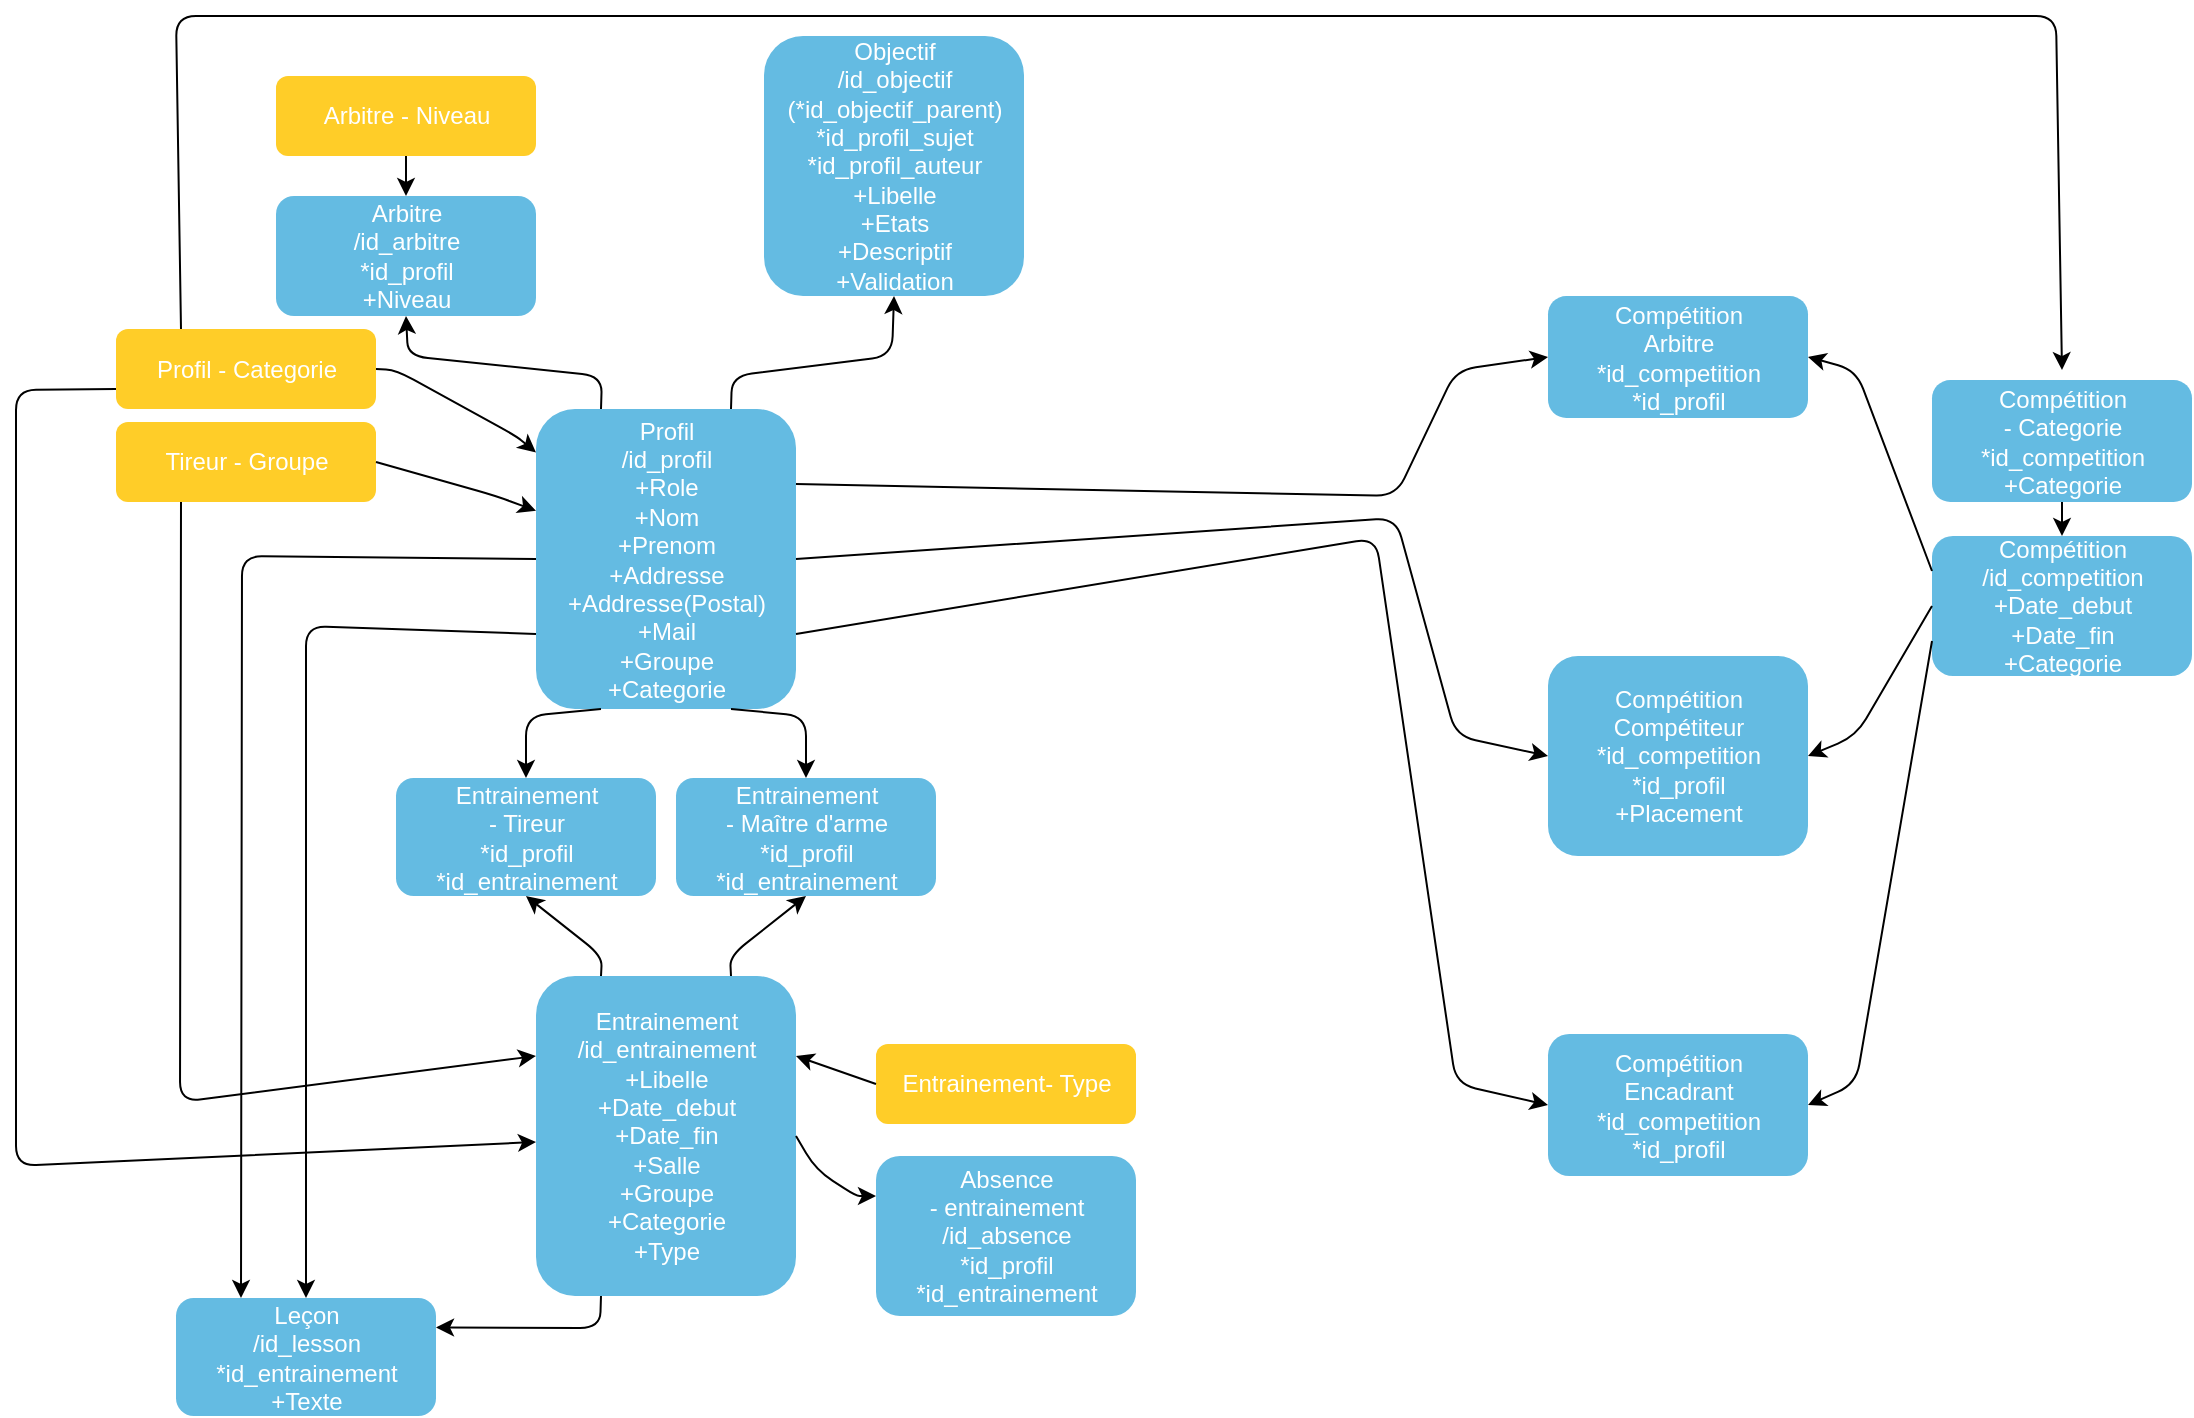 <mxfile version="10.8.4" type="device"><diagram id="6a731a19-8d31-9384-78a2-239565b7b9f0" name="Page-1"><mxGraphModel dx="1376" dy="1599" grid="1" gridSize="10" guides="1" tooltips="1" connect="1" arrows="1" fold="1" page="1" pageScale="1" pageWidth="1169" pageHeight="827" background="#ffffff" math="0" shadow="0"><root><mxCell id="0"/><mxCell id="1" parent="0"/><mxCell id="6vb3OIL5H_ME7FWsFCTc-1542" value="&lt;div&gt;Profil&lt;/div&gt;&lt;div&gt;/id_profil&lt;/div&gt;&lt;div&gt;+Role&lt;br&gt;&lt;/div&gt;&lt;div&gt;+Nom&lt;/div&gt;&lt;div&gt;+Prenom&lt;/div&gt;&lt;div&gt;+Addresse&lt;/div&gt;&lt;div&gt;+Addresse(Postal)&lt;/div&gt;&lt;div&gt;+Mail&lt;/div&gt;&lt;div&gt;&lt;div&gt;+Groupe&lt;/div&gt;&lt;div&gt;+Categorie&lt;/div&gt;&lt;/div&gt;" style="rounded=1;fillColor=#64BBE2;strokeColor=none;strokeWidth=3;shadow=0;html=1;fontColor=#FFFFFF;" vertex="1" parent="1"><mxGeometry x="340" y="96.5" width="130" height="150" as="geometry"/></mxCell><mxCell id="6vb3OIL5H_ME7FWsFCTc-1543" value="&lt;div&gt;Leçon&lt;/div&gt;&lt;div&gt;/id_lesson&lt;/div&gt;&lt;div&gt;*id_entrainement&lt;/div&gt;&lt;div&gt;+Texte&lt;/div&gt;" style="rounded=1;fillColor=#64BBE2;strokeColor=none;strokeWidth=3;shadow=0;html=1;fontColor=#FFFFFF;" vertex="1" parent="1"><mxGeometry x="160" y="541" width="130" height="59" as="geometry"/></mxCell><mxCell id="6vb3OIL5H_ME7FWsFCTc-1545" value="" style="endArrow=classic;html=1;entryX=0.25;entryY=0;entryDx=0;entryDy=0;exitX=0;exitY=0.5;exitDx=0;exitDy=0;" edge="1" parent="1" source="6vb3OIL5H_ME7FWsFCTc-1542" target="6vb3OIL5H_ME7FWsFCTc-1543"><mxGeometry width="50" height="50" relative="1" as="geometry"><mxPoint x="250" y="461" as="sourcePoint"/><mxPoint x="300" y="411" as="targetPoint"/><Array as="points"><mxPoint x="193" y="170"/></Array></mxGeometry></mxCell><mxCell id="6vb3OIL5H_ME7FWsFCTc-1546" value="" style="endArrow=classic;html=1;exitX=0;exitY=0.75;exitDx=0;exitDy=0;" edge="1" parent="1" source="6vb3OIL5H_ME7FWsFCTc-1542" target="6vb3OIL5H_ME7FWsFCTc-1543"><mxGeometry width="50" height="50" relative="1" as="geometry"><mxPoint x="329.897" y="150.931" as="sourcePoint"/><mxPoint x="292.655" y="330.931" as="targetPoint"/><Array as="points"><mxPoint x="225" y="205"/></Array></mxGeometry></mxCell><mxCell id="6vb3OIL5H_ME7FWsFCTc-1547" value="&lt;div&gt;Entrainement&lt;/div&gt;&lt;div&gt; - Tireur&lt;/div&gt;&lt;div&gt;*id_profil&lt;/div&gt;&lt;div&gt;*id_entrainement&lt;/div&gt;" style="rounded=1;fillColor=#64BBE2;strokeColor=none;strokeWidth=3;shadow=0;html=1;fontColor=#FFFFFF;" vertex="1" parent="1"><mxGeometry x="270" y="281" width="130" height="59" as="geometry"/></mxCell><mxCell id="6vb3OIL5H_ME7FWsFCTc-1548" value="" style="endArrow=classic;html=1;entryX=0.5;entryY=0;entryDx=0;entryDy=0;exitX=0.25;exitY=1;exitDx=0;exitDy=0;" edge="1" parent="1" source="6vb3OIL5H_ME7FWsFCTc-1542" target="6vb3OIL5H_ME7FWsFCTc-1547"><mxGeometry width="50" height="50" relative="1" as="geometry"><mxPoint x="160" y="651" as="sourcePoint"/><mxPoint x="210" y="601" as="targetPoint"/><Array as="points"><mxPoint x="335" y="250"/></Array></mxGeometry></mxCell><mxCell id="6vb3OIL5H_ME7FWsFCTc-1549" value="&lt;div&gt;Entrainement&lt;/div&gt;&lt;div&gt; - Maître d'arme&lt;br&gt;&lt;/div&gt;&lt;div&gt;*id_profil&lt;/div&gt;&lt;div&gt;*id_entrainement&lt;/div&gt;" style="rounded=1;fillColor=#64BBE2;strokeColor=none;strokeWidth=3;shadow=0;html=1;fontColor=#FFFFFF;" vertex="1" parent="1"><mxGeometry x="410" y="281" width="130" height="59" as="geometry"/></mxCell><mxCell id="6vb3OIL5H_ME7FWsFCTc-1550" value="" style="endArrow=classic;html=1;entryX=0.5;entryY=0;entryDx=0;entryDy=0;exitX=0.75;exitY=1;exitDx=0;exitDy=0;" edge="1" parent="1" source="6vb3OIL5H_ME7FWsFCTc-1542" target="6vb3OIL5H_ME7FWsFCTc-1549"><mxGeometry width="50" height="50" relative="1" as="geometry"><mxPoint x="382.167" y="180.833" as="sourcePoint"/><mxPoint x="344.667" y="290.833" as="targetPoint"/><Array as="points"><mxPoint x="475" y="250"/></Array></mxGeometry></mxCell><mxCell id="6vb3OIL5H_ME7FWsFCTc-1551" value="&lt;div&gt;Entrainement&lt;/div&gt;&lt;div&gt;/id_entrainement&lt;br&gt;&lt;/div&gt;&lt;div&gt;+Libelle&lt;/div&gt;&lt;div&gt;+Date_debut&lt;/div&gt;&lt;div&gt;&lt;div&gt;+Date_fin&lt;/div&gt;&lt;/div&gt;&lt;div&gt;+Salle&lt;/div&gt;&lt;div&gt;+Groupe&lt;/div&gt;&lt;div&gt;+Categorie&lt;/div&gt;&lt;div&gt;+Type&lt;/div&gt;" style="rounded=1;fillColor=#64BBE2;strokeColor=none;strokeWidth=3;shadow=0;html=1;fontColor=#FFFFFF;" vertex="1" parent="1"><mxGeometry x="340" y="380" width="130" height="160" as="geometry"/></mxCell><mxCell id="6vb3OIL5H_ME7FWsFCTc-1552" value="" style="endArrow=none;html=1;entryX=0.25;entryY=0;entryDx=0;entryDy=0;exitX=0.5;exitY=1;exitDx=0;exitDy=0;startArrow=classic;startFill=1;endFill=0;" edge="1" parent="1" source="6vb3OIL5H_ME7FWsFCTc-1547" target="6vb3OIL5H_ME7FWsFCTc-1551"><mxGeometry width="50" height="50" relative="1" as="geometry"><mxPoint x="382.167" y="180.833" as="sourcePoint"/><mxPoint x="344.667" y="290.833" as="targetPoint"/><Array as="points"><mxPoint x="373" y="370"/></Array></mxGeometry></mxCell><mxCell id="6vb3OIL5H_ME7FWsFCTc-1553" value="" style="endArrow=none;html=1;entryX=0.75;entryY=0;entryDx=0;entryDy=0;exitX=0.5;exitY=1;exitDx=0;exitDy=0;startArrow=classic;startFill=1;endFill=0;" edge="1" parent="1" source="6vb3OIL5H_ME7FWsFCTc-1549" target="6vb3OIL5H_ME7FWsFCTc-1551"><mxGeometry width="50" height="50" relative="1" as="geometry"><mxPoint x="447.167" y="180.833" as="sourcePoint"/><mxPoint x="484.667" y="290.833" as="targetPoint"/><Array as="points"><mxPoint x="437" y="370"/></Array></mxGeometry></mxCell><mxCell id="6vb3OIL5H_ME7FWsFCTc-1554" value="" style="endArrow=classic;html=1;entryX=1;entryY=0.25;entryDx=0;entryDy=0;exitX=0.25;exitY=1;exitDx=0;exitDy=0;" edge="1" parent="1" source="6vb3OIL5H_ME7FWsFCTc-1551" target="6vb3OIL5H_ME7FWsFCTc-1543"><mxGeometry width="50" height="50" relative="1" as="geometry"><mxPoint x="344.667" y="330.833" as="sourcePoint"/><mxPoint x="382.167" y="424.167" as="targetPoint"/><Array as="points"><mxPoint x="372" y="556"/></Array></mxGeometry></mxCell><mxCell id="6vb3OIL5H_ME7FWsFCTc-1555" value="&lt;div&gt;Compétition&lt;/div&gt;&lt;div&gt;Encadrant&lt;/div&gt;&lt;div&gt;*id_competition&lt;/div&gt;&lt;div&gt;*id_profil&lt;br&gt;&lt;/div&gt;" style="rounded=1;fillColor=#64BBE2;strokeColor=none;strokeWidth=3;shadow=0;html=1;fontColor=#FFFFFF;" vertex="1" parent="1"><mxGeometry x="846" y="409" width="130" height="71" as="geometry"/></mxCell><mxCell id="6vb3OIL5H_ME7FWsFCTc-1556" value="&lt;div&gt;Compétition&lt;/div&gt;&lt;div&gt;Compétiteur&lt;/div&gt;&lt;div&gt;*id_competition&lt;/div&gt;&lt;div&gt;*id_profil&lt;br&gt;&lt;/div&gt;&lt;div&gt;+Placement&lt;/div&gt;" style="rounded=1;fillColor=#64BBE2;strokeColor=none;strokeWidth=3;shadow=0;html=1;fontColor=#FFFFFF;" vertex="1" parent="1"><mxGeometry x="846" y="220" width="130" height="100" as="geometry"/></mxCell><mxCell id="6vb3OIL5H_ME7FWsFCTc-1557" value="&lt;div&gt;Compétition&lt;/div&gt;&lt;div&gt;Arbitre&lt;/div&gt;&lt;div&gt;*id_competition&lt;/div&gt;&lt;div&gt;*id_profil&lt;br&gt;&lt;/div&gt;" style="rounded=1;fillColor=#64BBE2;strokeColor=none;strokeWidth=3;shadow=0;html=1;fontColor=#FFFFFF;" vertex="1" parent="1"><mxGeometry x="846" y="40" width="130" height="61" as="geometry"/></mxCell><mxCell id="6vb3OIL5H_ME7FWsFCTc-1558" value="" style="endArrow=classic;html=1;entryX=0;entryY=0.5;entryDx=0;entryDy=0;exitX=1;exitY=0.25;exitDx=0;exitDy=0;" edge="1" parent="1" source="6vb3OIL5H_ME7FWsFCTc-1542" target="6vb3OIL5H_ME7FWsFCTc-1557"><mxGeometry width="50" height="50" relative="1" as="geometry"><mxPoint x="447.5" y="181.167" as="sourcePoint"/><mxPoint x="485" y="291.167" as="targetPoint"/><Array as="points"><mxPoint x="770" y="140"/><mxPoint x="800" y="77"/></Array></mxGeometry></mxCell><mxCell id="6vb3OIL5H_ME7FWsFCTc-1559" value="" style="endArrow=classic;html=1;entryX=0;entryY=0.5;entryDx=0;entryDy=0;exitX=1;exitY=0.5;exitDx=0;exitDy=0;" edge="1" parent="1" source="6vb3OIL5H_ME7FWsFCTc-1542" target="6vb3OIL5H_ME7FWsFCTc-1556"><mxGeometry width="50" height="50" relative="1" as="geometry"><mxPoint x="480" y="151.167" as="sourcePoint"/><mxPoint x="600" y="111.167" as="targetPoint"/><Array as="points"><mxPoint x="770" y="151"/><mxPoint x="800" y="260"/></Array></mxGeometry></mxCell><mxCell id="6vb3OIL5H_ME7FWsFCTc-1560" value="" style="endArrow=classic;html=1;entryX=0;entryY=0.5;entryDx=0;entryDy=0;exitX=1;exitY=0.75;exitDx=0;exitDy=0;" edge="1" parent="1" source="6vb3OIL5H_ME7FWsFCTc-1542" target="6vb3OIL5H_ME7FWsFCTc-1555"><mxGeometry width="50" height="50" relative="1" as="geometry"><mxPoint x="480" y="161.167" as="sourcePoint"/><mxPoint x="600" y="201.167" as="targetPoint"/><Array as="points"><mxPoint x="760" y="161"/><mxPoint x="800" y="434"/></Array></mxGeometry></mxCell><mxCell id="6vb3OIL5H_ME7FWsFCTc-1561" value="&lt;div&gt;Compétition&lt;/div&gt;&lt;div&gt;/id_competition&lt;br&gt;&lt;/div&gt;&lt;div&gt;+Date_debut&lt;/div&gt;&lt;div&gt;+Date_fin&lt;/div&gt;&lt;div&gt;+Categorie&lt;/div&gt;" style="rounded=1;fillColor=#64BBE2;strokeColor=none;strokeWidth=3;shadow=0;html=1;fontColor=#FFFFFF;" vertex="1" parent="1"><mxGeometry x="1038" y="160" width="130" height="70" as="geometry"/></mxCell><mxCell id="6vb3OIL5H_ME7FWsFCTc-1562" value="" style="endArrow=classic;html=1;entryX=1;entryY=0.5;entryDx=0;entryDy=0;exitX=0;exitY=0.25;exitDx=0;exitDy=0;" edge="1" parent="1" source="6vb3OIL5H_ME7FWsFCTc-1561" target="6vb3OIL5H_ME7FWsFCTc-1557"><mxGeometry width="50" height="50" relative="1" as="geometry"><mxPoint x="735.5" y="116.5" as="sourcePoint"/><mxPoint x="855.5" y="76.5" as="targetPoint"/><Array as="points"><mxPoint x="1000" y="77"/></Array></mxGeometry></mxCell><mxCell id="6vb3OIL5H_ME7FWsFCTc-1563" value="" style="endArrow=classic;html=1;entryX=1;entryY=0.5;entryDx=0;entryDy=0;exitX=0;exitY=0.5;exitDx=0;exitDy=0;" edge="1" parent="1" source="6vb3OIL5H_ME7FWsFCTc-1561" target="6vb3OIL5H_ME7FWsFCTc-1556"><mxGeometry width="50" height="50" relative="1" as="geometry"><mxPoint x="1145.5" y="156.5" as="sourcePoint"/><mxPoint x="985.5" y="86.5" as="targetPoint"/><Array as="points"><mxPoint x="1000" y="260"/></Array></mxGeometry></mxCell><mxCell id="6vb3OIL5H_ME7FWsFCTc-1564" value="" style="endArrow=classic;html=1;entryX=1;entryY=0.5;entryDx=0;entryDy=0;exitX=0;exitY=0.75;exitDx=0;exitDy=0;" edge="1" parent="1" source="6vb3OIL5H_ME7FWsFCTc-1561" target="6vb3OIL5H_ME7FWsFCTc-1555"><mxGeometry width="50" height="50" relative="1" as="geometry"><mxPoint x="1145.5" y="166.5" as="sourcePoint"/><mxPoint x="985.5" y="166.5" as="targetPoint"/><Array as="points"><mxPoint x="1000" y="434"/></Array></mxGeometry></mxCell><mxCell id="6vb3OIL5H_ME7FWsFCTc-1565" value="&lt;div&gt;Objectif&lt;/div&gt;&lt;div&gt;/id_objectif&lt;/div&gt;&lt;div&gt;(*id_objectif_parent)&lt;br&gt;&lt;/div&gt;&lt;div&gt;*id_profil_sujet&lt;/div&gt;&lt;div&gt;*id_profil_auteur&lt;br&gt;&lt;/div&gt;&lt;div&gt;+Libelle&lt;/div&gt;&lt;div&gt;+Etats&lt;/div&gt;&lt;div&gt;+Descriptif&lt;/div&gt;&lt;div&gt;+Validation&lt;br&gt;&lt;/div&gt;" style="rounded=1;fillColor=#64BBE2;strokeColor=none;strokeWidth=3;shadow=0;html=1;fontColor=#FFFFFF;" vertex="1" parent="1"><mxGeometry x="454" y="-90" width="130" height="130" as="geometry"/></mxCell><mxCell id="6vb3OIL5H_ME7FWsFCTc-1566" value="" style="endArrow=classic;html=1;entryX=0.5;entryY=1;entryDx=0;entryDy=0;exitX=0.75;exitY=0;exitDx=0;exitDy=0;" edge="1" parent="1" source="6vb3OIL5H_ME7FWsFCTc-1542" target="6vb3OIL5H_ME7FWsFCTc-1565"><mxGeometry width="50" height="50" relative="1" as="geometry"><mxPoint x="480" y="150.667" as="sourcePoint"/><mxPoint x="708.333" y="85.667" as="targetPoint"/><Array as="points"><mxPoint x="438" y="80"/><mxPoint x="518" y="70"/></Array></mxGeometry></mxCell><mxCell id="6vb3OIL5H_ME7FWsFCTc-1569" value="&lt;div&gt;Arbitre&lt;/div&gt;&lt;div&gt;/id_arbitre&lt;br&gt;&lt;/div&gt;&lt;div&gt;*id_profil&lt;br&gt;&lt;/div&gt;&lt;div&gt;+Niveau&lt;/div&gt;" style="rounded=1;fillColor=#64BBE2;strokeColor=none;strokeWidth=3;shadow=0;html=1;fontColor=#FFFFFF;" vertex="1" parent="1"><mxGeometry x="210" y="-10" width="130" height="60" as="geometry"/></mxCell><mxCell id="6vb3OIL5H_ME7FWsFCTc-1570" value="" style="endArrow=classic;html=1;entryX=0.5;entryY=1;entryDx=0;entryDy=0;exitX=0.25;exitY=0;exitDx=0;exitDy=0;" edge="1" parent="1" source="6vb3OIL5H_ME7FWsFCTc-1542" target="6vb3OIL5H_ME7FWsFCTc-1569"><mxGeometry width="50" height="50" relative="1" as="geometry"><mxPoint x="447.143" y="141.286" as="sourcePoint"/><mxPoint x="528.571" y="49.857" as="targetPoint"/><Array as="points"><mxPoint x="373" y="80"/><mxPoint x="276" y="70"/></Array></mxGeometry></mxCell><mxCell id="6vb3OIL5H_ME7FWsFCTc-1571" value="Arbitre - Niveau" style="rounded=1;fillColor=#ffcd28;strokeColor=none;strokeWidth=3;shadow=0;html=1;gradientColor=none;fontColor=#FFFFFF;" vertex="1" parent="1"><mxGeometry x="210" y="-70" width="130" height="40" as="geometry"/></mxCell><mxCell id="6vb3OIL5H_ME7FWsFCTc-1572" value="Profil - Categorie" style="rounded=1;fillColor=#ffcd28;strokeColor=none;strokeWidth=3;shadow=0;html=1;gradientColor=none;fontColor=#FFFFFF;" vertex="1" parent="1"><mxGeometry x="130" y="56.5" width="130" height="40" as="geometry"/></mxCell><mxCell id="6vb3OIL5H_ME7FWsFCTc-1573" value="" style="endArrow=none;html=1;entryX=0.5;entryY=1;entryDx=0;entryDy=0;exitX=0.5;exitY=0;exitDx=0;exitDy=0;endFill=0;startArrow=classic;startFill=1;" edge="1" parent="1" source="6vb3OIL5H_ME7FWsFCTc-1569" target="6vb3OIL5H_ME7FWsFCTc-1571"><mxGeometry width="50" height="50" relative="1" as="geometry"><mxPoint x="382.5" y="140.667" as="sourcePoint"/><mxPoint x="285" y="49.833" as="targetPoint"/><Array as="points"/></mxGeometry></mxCell><mxCell id="6vb3OIL5H_ME7FWsFCTc-1574" value="" style="endArrow=none;html=1;entryX=1;entryY=0.5;entryDx=0;entryDy=0;endFill=0;startArrow=classic;startFill=1;" edge="1" parent="1" source="6vb3OIL5H_ME7FWsFCTc-1542" target="6vb3OIL5H_ME7FWsFCTc-1572"><mxGeometry width="50" height="50" relative="1" as="geometry"><mxPoint x="382.5" y="140.667" as="sourcePoint"/><mxPoint x="285" y="49.833" as="targetPoint"/><Array as="points"><mxPoint x="330" y="110"/><mxPoint x="270" y="77"/></Array></mxGeometry></mxCell><mxCell id="6vb3OIL5H_ME7FWsFCTc-1575" value="Entrainement- Type" style="rounded=1;fillColor=#ffcd28;strokeColor=none;strokeWidth=3;shadow=0;html=1;gradientColor=none;fontColor=#FFFFFF;" vertex="1" parent="1"><mxGeometry x="510" y="414" width="130" height="40" as="geometry"/></mxCell><mxCell id="6vb3OIL5H_ME7FWsFCTc-1578" value="" style="endArrow=classic;html=1;exitX=0;exitY=0.5;exitDx=0;exitDy=0;startArrow=none;startFill=0;endFill=1;entryX=1;entryY=0.25;entryDx=0;entryDy=0;" edge="1" parent="1" source="6vb3OIL5H_ME7FWsFCTc-1575" target="6vb3OIL5H_ME7FWsFCTc-1551"><mxGeometry width="50" height="50" relative="1" as="geometry"><mxPoint x="484.941" y="331.118" as="sourcePoint"/><mxPoint x="447.294" y="424.059" as="targetPoint"/><Array as="points"/></mxGeometry></mxCell><mxCell id="6vb3OIL5H_ME7FWsFCTc-1580" value="Text" style="text;html=1;resizable=0;points=[];autosize=1;align=left;verticalAlign=top;spacingTop=-4;fontColor=#FFFFFF;" vertex="1" parent="1"><mxGeometry x="650" y="123" width="40" height="20" as="geometry"/></mxCell><mxCell id="6vb3OIL5H_ME7FWsFCTc-1581" value="Tireur - Groupe" style="rounded=1;fillColor=#ffcd28;strokeColor=none;strokeWidth=3;shadow=0;html=1;gradientColor=none;fontColor=#FFFFFF;" vertex="1" parent="1"><mxGeometry x="130" y="103" width="130" height="40" as="geometry"/></mxCell><mxCell id="6vb3OIL5H_ME7FWsFCTc-1583" value="" style="endArrow=none;html=1;entryX=1;entryY=0.5;entryDx=0;entryDy=0;endFill=0;startArrow=classic;startFill=1;" edge="1" parent="1" source="6vb3OIL5H_ME7FWsFCTc-1542" target="6vb3OIL5H_ME7FWsFCTc-1581"><mxGeometry width="50" height="50" relative="1" as="geometry"><mxPoint x="378.415" y="141" as="sourcePoint"/><mxPoint x="265.238" y="86.571" as="targetPoint"/><Array as="points"><mxPoint x="320" y="140"/></Array></mxGeometry></mxCell><mxCell id="6vb3OIL5H_ME7FWsFCTc-1584" value="" style="endArrow=none;html=1;entryX=0.25;entryY=1;entryDx=0;entryDy=0;endFill=0;startArrow=classic;startFill=1;exitX=0;exitY=0.25;exitDx=0;exitDy=0;" edge="1" parent="1" source="6vb3OIL5H_ME7FWsFCTc-1551" target="6vb3OIL5H_ME7FWsFCTc-1581"><mxGeometry width="50" height="50" relative="1" as="geometry"><mxPoint x="350" y="157.059" as="sourcePoint"/><mxPoint x="264.857" y="133" as="targetPoint"/><Array as="points"><mxPoint x="162" y="443"/></Array></mxGeometry></mxCell><mxCell id="6vb3OIL5H_ME7FWsFCTc-1585" value="" style="endArrow=none;html=1;entryX=0;entryY=0.75;entryDx=0;entryDy=0;endFill=0;startArrow=classic;startFill=1;" edge="1" parent="1" source="6vb3OIL5H_ME7FWsFCTc-1551" target="6vb3OIL5H_ME7FWsFCTc-1572"><mxGeometry width="50" height="50" relative="1" as="geometry"><mxPoint x="350" y="453" as="sourcePoint"/><mxPoint x="167.714" y="153" as="targetPoint"/><Array as="points"><mxPoint x="80" y="475"/><mxPoint x="80" y="87"/></Array></mxGeometry></mxCell><mxCell id="6vb3OIL5H_ME7FWsFCTc-1586" value="" style="endArrow=classic;html=1;exitX=0.25;exitY=0;exitDx=0;exitDy=0;endFill=1;startArrow=none;startFill=0;" edge="1" parent="1" source="6vb3OIL5H_ME7FWsFCTc-1572"><mxGeometry width="50" height="50" relative="1" as="geometry"><mxPoint x="284.941" y="9.941" as="sourcePoint"/><mxPoint x="1103" y="77" as="targetPoint"/><Array as="points"><mxPoint x="160" y="-100"/><mxPoint x="1100" y="-100"/></Array></mxGeometry></mxCell><mxCell id="6vb3OIL5H_ME7FWsFCTc-1589" value="&lt;div&gt;Compétition&lt;/div&gt;&lt;div&gt;- Categorie&lt;/div&gt;&lt;div&gt;*id_competition&lt;br&gt;&lt;/div&gt;&lt;div&gt;+Categorie&lt;/div&gt;" style="rounded=1;fillColor=#64BBE2;strokeColor=none;strokeWidth=3;shadow=0;html=1;fontColor=#FFFFFF;" vertex="1" parent="1"><mxGeometry x="1038" y="82" width="130" height="61" as="geometry"/></mxCell><mxCell id="6vb3OIL5H_ME7FWsFCTc-1590" value="" style="endArrow=classic;html=1;entryX=0.5;entryY=0;entryDx=0;entryDy=0;exitX=0.5;exitY=1;exitDx=0;exitDy=0;" edge="1" parent="1" source="6vb3OIL5H_ME7FWsFCTc-1589" target="6vb3OIL5H_ME7FWsFCTc-1561"><mxGeometry width="50" height="50" relative="1" as="geometry"><mxPoint x="1048.095" y="185.143" as="sourcePoint"/><mxPoint x="985.714" y="86.571" as="targetPoint"/><Array as="points"/></mxGeometry></mxCell><mxCell id="6vb3OIL5H_ME7FWsFCTc-1591" value="&lt;div&gt;Absence&lt;/div&gt;&lt;div&gt;- entrainement&lt;br&gt;&lt;/div&gt;&lt;div&gt;/id_absence&lt;/div&gt;&lt;div&gt;*id_profil&lt;/div&gt;&lt;div&gt;*id_entrainement&lt;br&gt;&lt;/div&gt;" style="rounded=1;fillColor=#64BBE2;strokeColor=none;strokeWidth=3;shadow=0;html=1;fontColor=#FFFFFF;" vertex="1" parent="1"><mxGeometry x="510" y="470" width="130" height="80" as="geometry"/></mxCell><mxCell id="6vb3OIL5H_ME7FWsFCTc-1593" value="" style="endArrow=classic;html=1;exitX=1;exitY=0.5;exitDx=0;exitDy=0;startArrow=none;startFill=0;endFill=1;entryX=0;entryY=0.25;entryDx=0;entryDy=0;" edge="1" parent="1" source="6vb3OIL5H_ME7FWsFCTc-1551" target="6vb3OIL5H_ME7FWsFCTc-1591"><mxGeometry width="50" height="50" relative="1" as="geometry"><mxPoint x="520" y="444.2" as="sourcePoint"/><mxPoint x="480" y="455.4" as="targetPoint"/><Array as="points"><mxPoint x="480" y="477"/><mxPoint x="500" y="490"/></Array></mxGeometry></mxCell></root></mxGraphModel></diagram></mxfile>